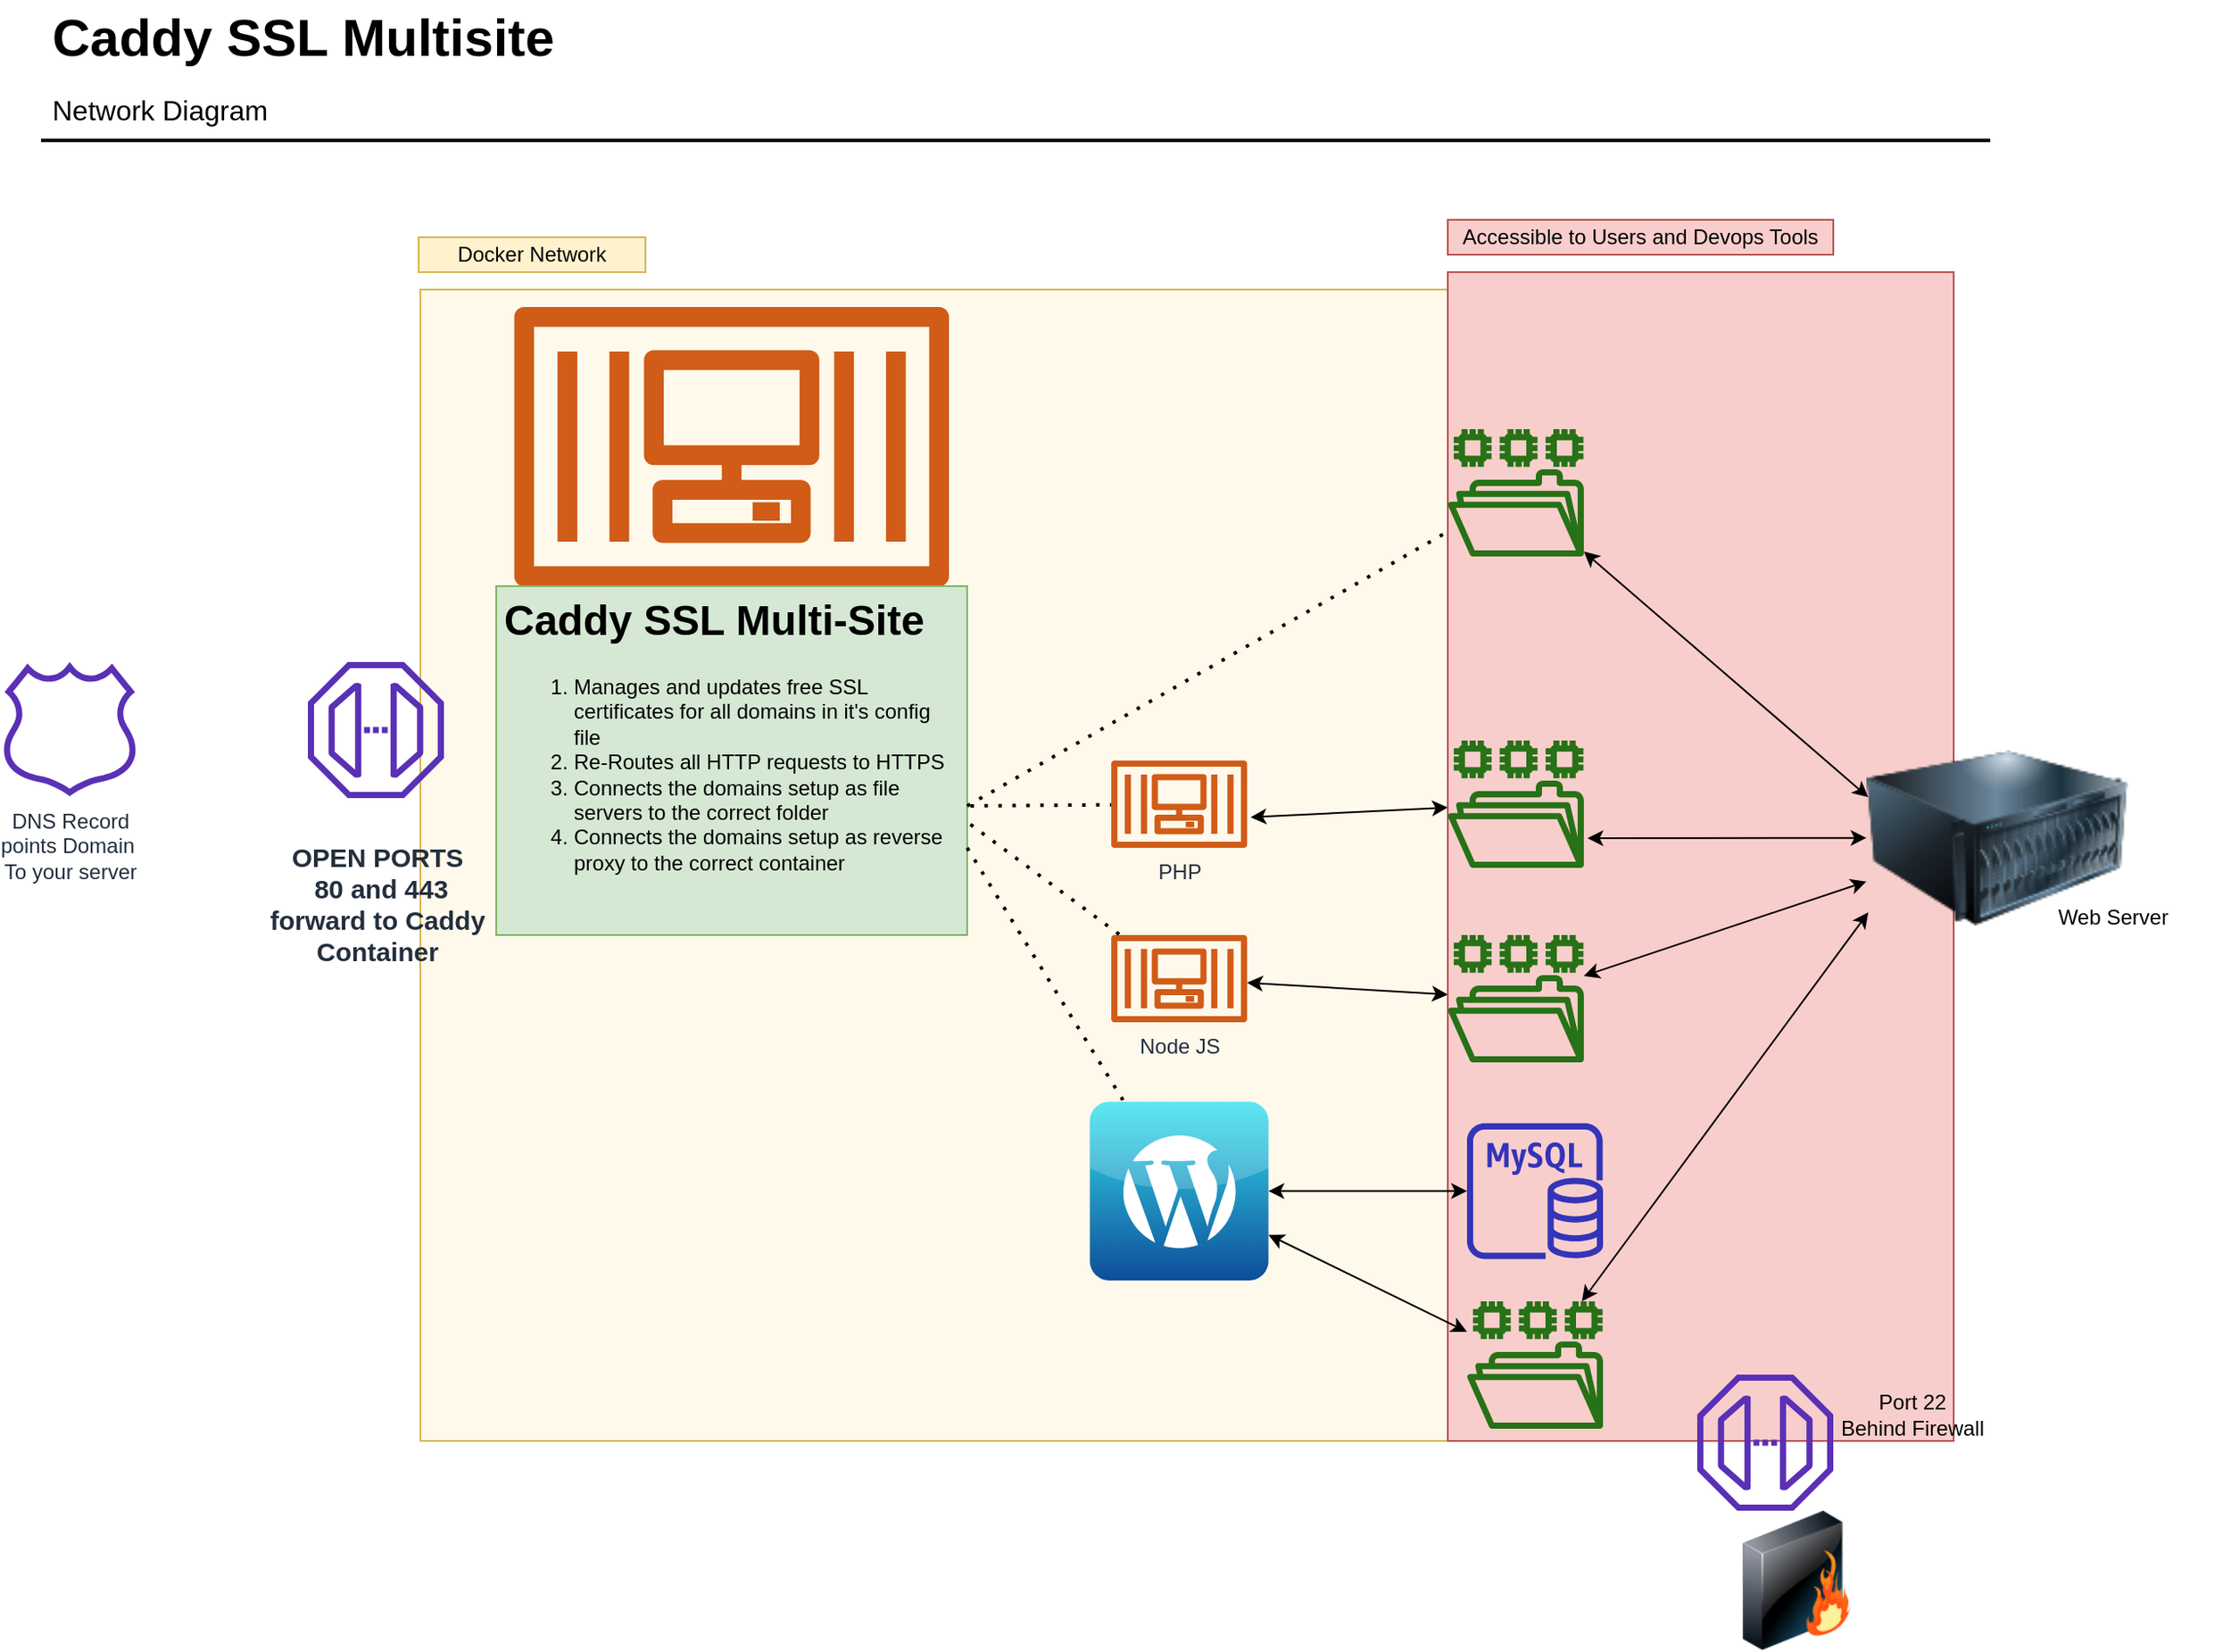 <mxfile version="13.6.0" type="github"><diagram id="Ht1M8jgEwFfnCIfOTk4-" name="Page-1"><mxGraphModel dx="1422" dy="762" grid="1" gridSize="10" guides="1" tooltips="1" connect="1" arrows="1" fold="1" page="1" pageScale="1" pageWidth="1169" pageHeight="827" math="0" shadow="0"><root><mxCell id="0"/><mxCell id="1" parent="0"/><mxCell id="umeH0HnyxNXrOA5HGb2K-22" value="" style="rounded=0;whiteSpace=wrap;html=1;strokeColor=#d6b656;fillColor=#FFF9EB;" parent="1" vertex="1"><mxGeometry x="270" y="230" width="870" height="660" as="geometry"/></mxCell><mxCell id="-QjtrjUzRDEMRZ5MF8oH-47" value="Caddy SSL Multisite&amp;nbsp;" style="text;html=1;resizable=0;points=[];autosize=1;align=left;verticalAlign=top;spacingTop=-4;fontSize=30;fontStyle=1" parent="1" vertex="1"><mxGeometry x="56.5" y="64.5" width="310" height="40" as="geometry"/></mxCell><mxCell id="-QjtrjUzRDEMRZ5MF8oH-48" value="Network Diagram" style="text;html=1;resizable=0;points=[];autosize=1;align=left;verticalAlign=top;spacingTop=-4;fontSize=16;" parent="1" vertex="1"><mxGeometry x="56.5" y="114.5" width="140" height="20" as="geometry"/></mxCell><mxCell id="SCVMTBWpLvtzJIhz15lM-1" value="" style="line;strokeWidth=2;html=1;fontSize=14;" parent="1" vertex="1"><mxGeometry x="52.5" y="139.5" width="1117.5" height="10" as="geometry"/></mxCell><mxCell id="umeH0HnyxNXrOA5HGb2K-1" value="&lt;font style=&quot;font-size: 15px&quot;&gt;&lt;b&gt;&lt;br&gt;OPEN PORTS&lt;br&gt;&amp;nbsp;80 and 443&lt;br&gt;forward to Caddy&lt;br&gt;Container&lt;/b&gt;&lt;/font&gt;" style="outlineConnect=0;fontColor=#232F3E;gradientColor=none;fillColor=#5A30B5;strokeColor=none;dashed=0;verticalLabelPosition=bottom;verticalAlign=top;align=center;html=1;fontSize=12;fontStyle=0;aspect=fixed;pointerEvents=1;shape=mxgraph.aws4.endpoint;" parent="1" vertex="1"><mxGeometry x="205.5" y="443.5" width="78" height="78" as="geometry"/></mxCell><mxCell id="umeH0HnyxNXrOA5HGb2K-2" value="DNS Record&lt;br&gt;points Domain&amp;nbsp;&lt;br&gt;To your server" style="outlineConnect=0;fontColor=#232F3E;gradientColor=none;fillColor=#5A30B5;strokeColor=none;dashed=0;verticalLabelPosition=bottom;verticalAlign=top;align=center;html=1;fontSize=12;fontStyle=0;aspect=fixed;pointerEvents=1;shape=mxgraph.aws4.hosted_zone;" parent="1" vertex="1"><mxGeometry x="30" y="443.5" width="78" height="77" as="geometry"/></mxCell><mxCell id="umeH0HnyxNXrOA5HGb2K-7" value="" style="outlineConnect=0;fontColor=#232F3E;gradientColor=none;fillColor=#D05C17;strokeColor=none;dashed=0;verticalLabelPosition=bottom;verticalAlign=top;align=center;html=1;fontSize=12;fontStyle=0;aspect=fixed;pointerEvents=1;shape=mxgraph.aws4.container_3;" parent="1" vertex="1"><mxGeometry x="323.64" y="240" width="249.61" height="160" as="geometry"/></mxCell><mxCell id="umeH0HnyxNXrOA5HGb2K-9" value="PHP" style="outlineConnect=0;fontColor=#232F3E;gradientColor=none;fillColor=#D05C17;strokeColor=none;dashed=0;verticalLabelPosition=bottom;verticalAlign=top;align=center;html=1;fontSize=12;fontStyle=0;aspect=fixed;pointerEvents=1;shape=mxgraph.aws4.container_3;" parent="1" vertex="1"><mxGeometry x="666" y="500" width="78" height="50" as="geometry"/></mxCell><mxCell id="umeH0HnyxNXrOA5HGb2K-10" value="Node JS" style="outlineConnect=0;fontColor=#232F3E;gradientColor=none;fillColor=#D05C17;strokeColor=none;dashed=0;verticalLabelPosition=bottom;verticalAlign=top;align=center;html=1;fontSize=12;fontStyle=0;aspect=fixed;pointerEvents=1;shape=mxgraph.aws4.container_3;" parent="1" vertex="1"><mxGeometry x="666" y="600" width="78" height="50" as="geometry"/></mxCell><mxCell id="umeH0HnyxNXrOA5HGb2K-13" value="&lt;h1&gt;Caddy SSL Multi-Site&lt;/h1&gt;&lt;p&gt;&lt;ol&gt;&lt;li&gt;Manages and updates free SSL certificates for all domains in it's config file&lt;/li&gt;&lt;li&gt;Re-Routes all HTTP requests to HTTPS&lt;/li&gt;&lt;li&gt;Connects the domains setup as file servers to the correct folder&lt;/li&gt;&lt;li&gt;Connects the domains setup as reverse proxy to the correct container&lt;/li&gt;&lt;/ol&gt;&lt;/p&gt;" style="text;html=1;strokeColor=#82b366;fillColor=#d5e8d4;spacing=5;spacingTop=-20;whiteSpace=wrap;overflow=hidden;rounded=0;" parent="1" vertex="1"><mxGeometry x="313.45" y="400" width="270" height="200" as="geometry"/></mxCell><mxCell id="umeH0HnyxNXrOA5HGb2K-17" value="" style="endArrow=classic;startArrow=classic;html=1;exitX=1.026;exitY=0.65;exitDx=0;exitDy=0;exitPerimeter=0;" parent="1" source="umeH0HnyxNXrOA5HGb2K-9" edge="1" target="umeH0HnyxNXrOA5HGb2K-4"><mxGeometry width="50" height="50" relative="1" as="geometry"><mxPoint x="759" y="499" as="sourcePoint"/><mxPoint x="859" y="499" as="targetPoint"/></mxGeometry></mxCell><mxCell id="umeH0HnyxNXrOA5HGb2K-18" value="" style="endArrow=classic;startArrow=classic;html=1;" parent="1" edge="1" target="umeH0HnyxNXrOA5HGb2K-5" source="umeH0HnyxNXrOA5HGb2K-10"><mxGeometry width="50" height="50" relative="1" as="geometry"><mxPoint x="759" y="680" as="sourcePoint"/><mxPoint x="859" y="680" as="targetPoint"/></mxGeometry></mxCell><mxCell id="umeH0HnyxNXrOA5HGb2K-23" value="Docker Network" style="text;html=1;strokeColor=#d6b656;fillColor=#fff2cc;align=center;verticalAlign=middle;whiteSpace=wrap;rounded=0;" parent="1" vertex="1"><mxGeometry x="269" y="200" width="130" height="20" as="geometry"/></mxCell><mxCell id="umeH0HnyxNXrOA5HGb2K-24" value="" style="rounded=0;whiteSpace=wrap;html=1;fillColor=#f8cecc;strokeColor=#b85450;" parent="1" vertex="1"><mxGeometry x="859" y="220" width="290" height="670" as="geometry"/></mxCell><mxCell id="umeH0HnyxNXrOA5HGb2K-4" value="" style="outlineConnect=0;fontColor=#232F3E;gradientColor=none;fillColor=#277116;strokeColor=none;dashed=0;verticalLabelPosition=bottom;verticalAlign=top;align=center;html=1;fontSize=12;fontStyle=0;aspect=fixed;pointerEvents=1;shape=mxgraph.aws4.file_system;" parent="1" vertex="1"><mxGeometry x="859" y="488.5" width="78" height="73" as="geometry"/></mxCell><mxCell id="umeH0HnyxNXrOA5HGb2K-5" value="" style="outlineConnect=0;fontColor=#232F3E;gradientColor=none;fillColor=#277116;strokeColor=none;dashed=0;verticalLabelPosition=bottom;verticalAlign=top;align=center;html=1;fontSize=12;fontStyle=0;aspect=fixed;pointerEvents=1;shape=mxgraph.aws4.file_system;" parent="1" vertex="1"><mxGeometry x="859" y="600" width="78" height="73" as="geometry"/></mxCell><mxCell id="umeH0HnyxNXrOA5HGb2K-6" value="" style="outlineConnect=0;fontColor=#232F3E;gradientColor=none;fillColor=#277116;strokeColor=none;dashed=0;verticalLabelPosition=bottom;verticalAlign=top;align=center;html=1;fontSize=12;fontStyle=0;aspect=fixed;pointerEvents=1;shape=mxgraph.aws4.file_system;" parent="1" vertex="1"><mxGeometry x="859" y="310" width="78" height="73" as="geometry"/></mxCell><mxCell id="umeH0HnyxNXrOA5HGb2K-8" value="Web Server" style="text;html=1;align=center;verticalAlign=middle;resizable=0;points=[];autosize=1;" parent="1" vertex="1"><mxGeometry x="1200" y="580" width="80" height="20" as="geometry"/></mxCell><mxCell id="umeH0HnyxNXrOA5HGb2K-14" value="" style="endArrow=classic;startArrow=classic;html=1;exitX=1.027;exitY=0.767;exitDx=0;exitDy=0;exitPerimeter=0;" parent="1" source="umeH0HnyxNXrOA5HGb2K-4" target="J3lZyu1eDa4s-xxv6yae-14" edge="1"><mxGeometry width="50" height="50" relative="1" as="geometry"><mxPoint x="949" y="499.5" as="sourcePoint"/><mxPoint x="1109" y="500.023" as="targetPoint"/></mxGeometry></mxCell><mxCell id="umeH0HnyxNXrOA5HGb2K-15" value="" style="endArrow=classic;startArrow=classic;html=1;" parent="1" edge="1" target="J3lZyu1eDa4s-xxv6yae-14" source="umeH0HnyxNXrOA5HGb2K-5"><mxGeometry width="50" height="50" relative="1" as="geometry"><mxPoint x="939" y="680" as="sourcePoint"/><mxPoint x="1109" y="517.5" as="targetPoint"/></mxGeometry></mxCell><mxCell id="umeH0HnyxNXrOA5HGb2K-16" value="" style="endArrow=classic;startArrow=classic;html=1;entryX=0.007;entryY=0.319;entryDx=0;entryDy=0;entryPerimeter=0;" parent="1" edge="1" target="J3lZyu1eDa4s-xxv6yae-14" source="umeH0HnyxNXrOA5HGb2K-6"><mxGeometry width="50" height="50" relative="1" as="geometry"><mxPoint x="936.997" y="327.501" as="sourcePoint"/><mxPoint x="1107" y="477.5" as="targetPoint"/></mxGeometry></mxCell><mxCell id="umeH0HnyxNXrOA5HGb2K-34" value="Accessible to Users and Devops Tools" style="text;html=1;strokeColor=#b85450;fillColor=#f8cecc;align=center;verticalAlign=middle;whiteSpace=wrap;rounded=0;" parent="1" vertex="1"><mxGeometry x="859" y="190" width="221" height="20" as="geometry"/></mxCell><mxCell id="umeH0HnyxNXrOA5HGb2K-44" value="Port 22&lt;br&gt;Behind Firewall" style="text;html=1;strokeColor=none;fillColor=none;align=center;verticalAlign=middle;whiteSpace=wrap;rounded=0;" parent="1" vertex="1"><mxGeometry x="1060" y="850" width="131" height="50" as="geometry"/></mxCell><mxCell id="umeH0HnyxNXrOA5HGb2K-48" value="" style="outlineConnect=0;fontColor=#232F3E;gradientColor=none;fillColor=#5A30B5;strokeColor=none;dashed=0;verticalLabelPosition=bottom;verticalAlign=top;align=center;html=1;fontSize=12;fontStyle=0;aspect=fixed;pointerEvents=1;shape=mxgraph.aws4.endpoint;" parent="1" vertex="1"><mxGeometry x="1002" y="852" width="78" height="78" as="geometry"/></mxCell><mxCell id="umeH0HnyxNXrOA5HGb2K-54" value="" style="endArrow=none;dashed=1;html=1;dashPattern=1 3;strokeWidth=2;exitX=1.007;exitY=0.63;exitDx=0;exitDy=0;exitPerimeter=0;" parent="1" source="umeH0HnyxNXrOA5HGb2K-13" target="umeH0HnyxNXrOA5HGb2K-9" edge="1"><mxGeometry width="50" height="50" relative="1" as="geometry"><mxPoint x="580" y="580" as="sourcePoint"/><mxPoint x="630" y="530" as="targetPoint"/></mxGeometry></mxCell><mxCell id="umeH0HnyxNXrOA5HGb2K-55" value="" style="endArrow=none;dashed=1;html=1;dashPattern=1 3;strokeWidth=2;exitX=1.007;exitY=0.683;exitDx=0;exitDy=0;exitPerimeter=0;" parent="1" source="umeH0HnyxNXrOA5HGb2K-13" target="umeH0HnyxNXrOA5HGb2K-10" edge="1"><mxGeometry width="50" height="50" relative="1" as="geometry"><mxPoint x="580" y="600" as="sourcePoint"/><mxPoint x="630" y="550" as="targetPoint"/></mxGeometry></mxCell><mxCell id="umeH0HnyxNXrOA5HGb2K-56" value="" style="image;html=1;image=img/lib/clip_art/networking/Firewall_128x128.png;dashed=1;dashPattern=1 1;fillColor=#FFF9EB;" parent="1" vertex="1"><mxGeometry x="1019" y="930" width="80" height="80" as="geometry"/></mxCell><mxCell id="J3lZyu1eDa4s-xxv6yae-1" value="" style="outlineConnect=0;fontColor=#232F3E;gradientColor=none;fillColor=#277116;strokeColor=none;dashed=0;verticalLabelPosition=bottom;verticalAlign=top;align=center;html=1;fontSize=12;fontStyle=0;aspect=fixed;pointerEvents=1;shape=mxgraph.aws4.file_system;" vertex="1" parent="1"><mxGeometry x="870" y="810" width="78" height="73" as="geometry"/></mxCell><mxCell id="J3lZyu1eDa4s-xxv6yae-3" value="" style="endArrow=none;dashed=1;html=1;dashPattern=1 3;strokeWidth=2;exitX=1;exitY=0.75;exitDx=0;exitDy=0;" edge="1" parent="1" source="umeH0HnyxNXrOA5HGb2K-13" target="J3lZyu1eDa4s-xxv6yae-6"><mxGeometry width="50" height="50" relative="1" as="geometry"><mxPoint x="579.0" y="585.04" as="sourcePoint"/><mxPoint x="680" y="810" as="targetPoint"/></mxGeometry></mxCell><mxCell id="J3lZyu1eDa4s-xxv6yae-6" value="" style="dashed=0;outlineConnect=0;html=1;align=center;labelPosition=center;verticalLabelPosition=bottom;verticalAlign=top;shape=mxgraph.webicons.wordpress;fillColor=#35E2EE;gradientColor=#0E4D99" vertex="1" parent="1"><mxGeometry x="653.8" y="695.6" width="102.4" height="102.4" as="geometry"/></mxCell><mxCell id="J3lZyu1eDa4s-xxv6yae-7" value="" style="outlineConnect=0;fontColor=#232F3E;gradientColor=none;fillColor=#3334B9;strokeColor=none;dashed=0;verticalLabelPosition=bottom;verticalAlign=top;align=center;html=1;fontSize=12;fontStyle=0;aspect=fixed;pointerEvents=1;shape=mxgraph.aws4.rds_mysql_instance;" vertex="1" parent="1"><mxGeometry x="870" y="707.8" width="78" height="78" as="geometry"/></mxCell><mxCell id="J3lZyu1eDa4s-xxv6yae-8" value="" style="endArrow=none;dashed=1;html=1;dashPattern=1 3;strokeWidth=2;exitX=1;exitY=0.63;exitDx=0;exitDy=0;exitPerimeter=0;" edge="1" parent="1" source="umeH0HnyxNXrOA5HGb2K-13" target="umeH0HnyxNXrOA5HGb2K-6"><mxGeometry width="50" height="50" relative="1" as="geometry"><mxPoint x="579.0" y="451.78" as="sourcePoint"/><mxPoint x="667.11" y="414.002" as="targetPoint"/></mxGeometry></mxCell><mxCell id="J3lZyu1eDa4s-xxv6yae-11" value="" style="endArrow=classic;startArrow=classic;html=1;" edge="1" parent="1" source="J3lZyu1eDa4s-xxv6yae-6" target="J3lZyu1eDa4s-xxv6yae-7"><mxGeometry width="50" height="50" relative="1" as="geometry"><mxPoint x="770" y="780" as="sourcePoint"/><mxPoint x="881.4" y="780" as="targetPoint"/></mxGeometry></mxCell><mxCell id="J3lZyu1eDa4s-xxv6yae-12" value="" style="endArrow=classic;startArrow=classic;html=1;" edge="1" parent="1" source="J3lZyu1eDa4s-xxv6yae-6" target="J3lZyu1eDa4s-xxv6yae-1"><mxGeometry width="50" height="50" relative="1" as="geometry"><mxPoint x="781.4" y="821.53" as="sourcePoint"/><mxPoint x="870" y="800.005" as="targetPoint"/></mxGeometry></mxCell><mxCell id="J3lZyu1eDa4s-xxv6yae-14" value="" style="image;html=1;image=img/lib/clip_art/computers/Server_128x128.png" vertex="1" parent="1"><mxGeometry x="1099" y="480" width="150" height="128.5" as="geometry"/></mxCell><mxCell id="J3lZyu1eDa4s-xxv6yae-17" value="" style="shape=image;html=1;verticalAlign=top;verticalLabelPosition=bottom;labelBackgroundColor=#ffffff;imageAspect=0;aspect=fixed;image=https://cdn2.iconfinder.com/data/icons/metro-uinvert-dock/128/OS_Ubuntu_alt.png" vertex="1" parent="1"><mxGeometry x="1249" y="508.5" width="58" height="58" as="geometry"/></mxCell><mxCell id="J3lZyu1eDa4s-xxv6yae-18" value="" style="endArrow=classic;startArrow=classic;html=1;entryX=0.007;entryY=0.833;entryDx=0;entryDy=0;entryPerimeter=0;" edge="1" parent="1" source="J3lZyu1eDa4s-xxv6yae-1" target="J3lZyu1eDa4s-xxv6yae-14"><mxGeometry width="50" height="50" relative="1" as="geometry"><mxPoint x="947.999" y="744.189" as="sourcePoint"/><mxPoint x="1110.13" y="689.998" as="targetPoint"/></mxGeometry></mxCell></root></mxGraphModel></diagram></mxfile>
